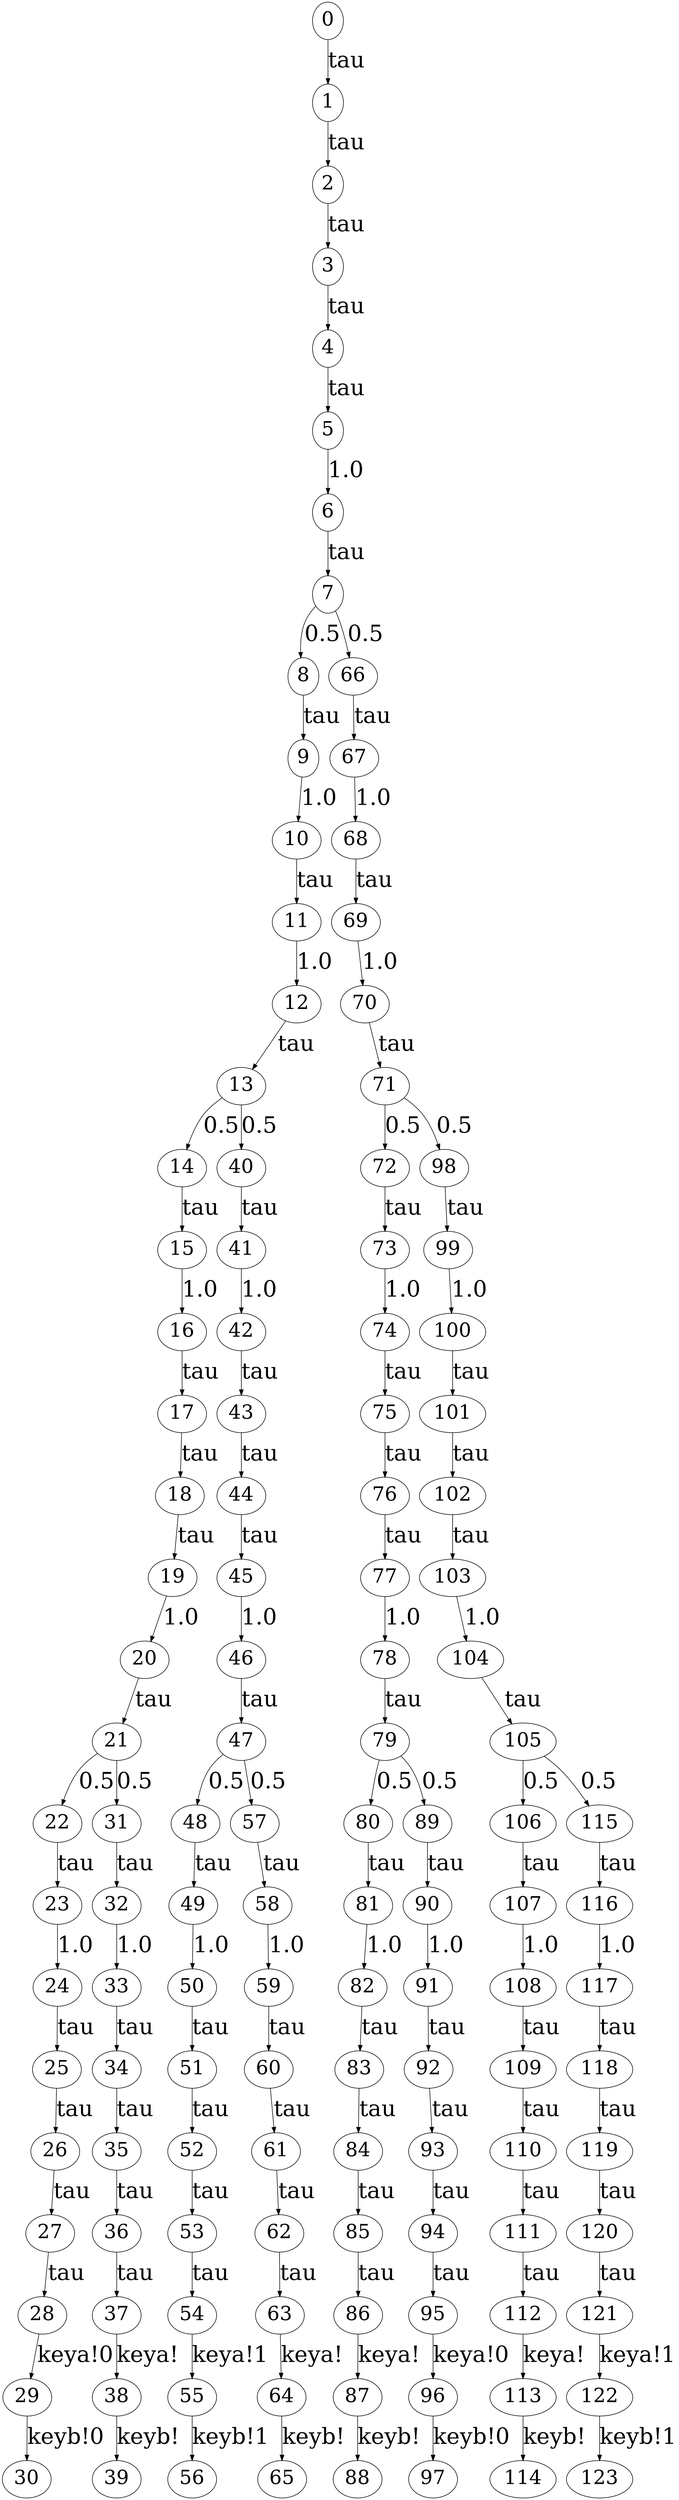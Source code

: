 // The qLTS Spec
digraph {
	node [fontsize=35]
	edge [fontsize=40]
	0 -> 1 [label=tau]
	1 -> 2 [label=tau]
	2 -> 3 [label=tau]
	3 -> 4 [label=tau]
	4 -> 5 [label=tau]
	5 -> 6 [label=1.0]
	6 -> 7 [label=tau]
	7 -> 8 [label=0.5]
	8 -> 9 [label=tau]
	9 -> 10 [label=1.0]
	10 -> 11 [label=tau]
	11 -> 12 [label=1.0]
	12 -> 13 [label=tau]
	13 -> 14 [label=0.5]
	14 -> 15 [label=tau]
	15 -> 16 [label=1.0]
	16 -> 17 [label=tau]
	17 -> 18 [label=tau]
	18 -> 19 [label=tau]
	19 -> 20 [label=1.0]
	20 -> 21 [label=tau]
	21 -> 22 [label=0.5]
	22 -> 23 [label=tau]
	23 -> 24 [label=1.0]
	24 -> 25 [label=tau]
	25 -> 26 [label=tau]
	26 -> 27 [label=tau]
	27 -> 28 [label=tau]
	28 -> 29 [label="keya!0"]
	29 -> 30 [label="keyb!0"]
	21 -> 31 [label=0.5]
	31 -> 32 [label=tau]
	32 -> 33 [label=1.0]
	33 -> 34 [label=tau]
	34 -> 35 [label=tau]
	35 -> 36 [label=tau]
	36 -> 37 [label=tau]
	37 -> 38 [label="keya!"]
	38 -> 39 [label="keyb!"]
	13 -> 40 [label=0.5]
	40 -> 41 [label=tau]
	41 -> 42 [label=1.0]
	42 -> 43 [label=tau]
	43 -> 44 [label=tau]
	44 -> 45 [label=tau]
	45 -> 46 [label=1.0]
	46 -> 47 [label=tau]
	47 -> 48 [label=0.5]
	48 -> 49 [label=tau]
	49 -> 50 [label=1.0]
	50 -> 51 [label=tau]
	51 -> 52 [label=tau]
	52 -> 53 [label=tau]
	53 -> 54 [label=tau]
	54 -> 55 [label="keya!1"]
	55 -> 56 [label="keyb!1"]
	47 -> 57 [label=0.5]
	57 -> 58 [label=tau]
	58 -> 59 [label=1.0]
	59 -> 60 [label=tau]
	60 -> 61 [label=tau]
	61 -> 62 [label=tau]
	62 -> 63 [label=tau]
	63 -> 64 [label="keya!"]
	64 -> 65 [label="keyb!"]
	7 -> 66 [label=0.5]
	66 -> 67 [label=tau]
	67 -> 68 [label=1.0]
	68 -> 69 [label=tau]
	69 -> 70 [label=1.0]
	70 -> 71 [label=tau]
	71 -> 72 [label=0.5]
	72 -> 73 [label=tau]
	73 -> 74 [label=1.0]
	74 -> 75 [label=tau]
	75 -> 76 [label=tau]
	76 -> 77 [label=tau]
	77 -> 78 [label=1.0]
	78 -> 79 [label=tau]
	79 -> 80 [label=0.5]
	80 -> 81 [label=tau]
	81 -> 82 [label=1.0]
	82 -> 83 [label=tau]
	83 -> 84 [label=tau]
	84 -> 85 [label=tau]
	85 -> 86 [label=tau]
	86 -> 87 [label="keya!"]
	87 -> 88 [label="keyb!"]
	79 -> 89 [label=0.5]
	89 -> 90 [label=tau]
	90 -> 91 [label=1.0]
	91 -> 92 [label=tau]
	92 -> 93 [label=tau]
	93 -> 94 [label=tau]
	94 -> 95 [label=tau]
	95 -> 96 [label="keya!0"]
	96 -> 97 [label="keyb!0"]
	71 -> 98 [label=0.5]
	98 -> 99 [label=tau]
	99 -> 100 [label=1.0]
	100 -> 101 [label=tau]
	101 -> 102 [label=tau]
	102 -> 103 [label=tau]
	103 -> 104 [label=1.0]
	104 -> 105 [label=tau]
	105 -> 106 [label=0.5]
	106 -> 107 [label=tau]
	107 -> 108 [label=1.0]
	108 -> 109 [label=tau]
	109 -> 110 [label=tau]
	110 -> 111 [label=tau]
	111 -> 112 [label=tau]
	112 -> 113 [label="keya!"]
	113 -> 114 [label="keyb!"]
	105 -> 115 [label=0.5]
	115 -> 116 [label=tau]
	116 -> 117 [label=1.0]
	117 -> 118 [label=tau]
	118 -> 119 [label=tau]
	119 -> 120 [label=tau]
	120 -> 121 [label=tau]
	121 -> 122 [label="keya!1"]
	122 -> 123 [label="keyb!1"]
}
